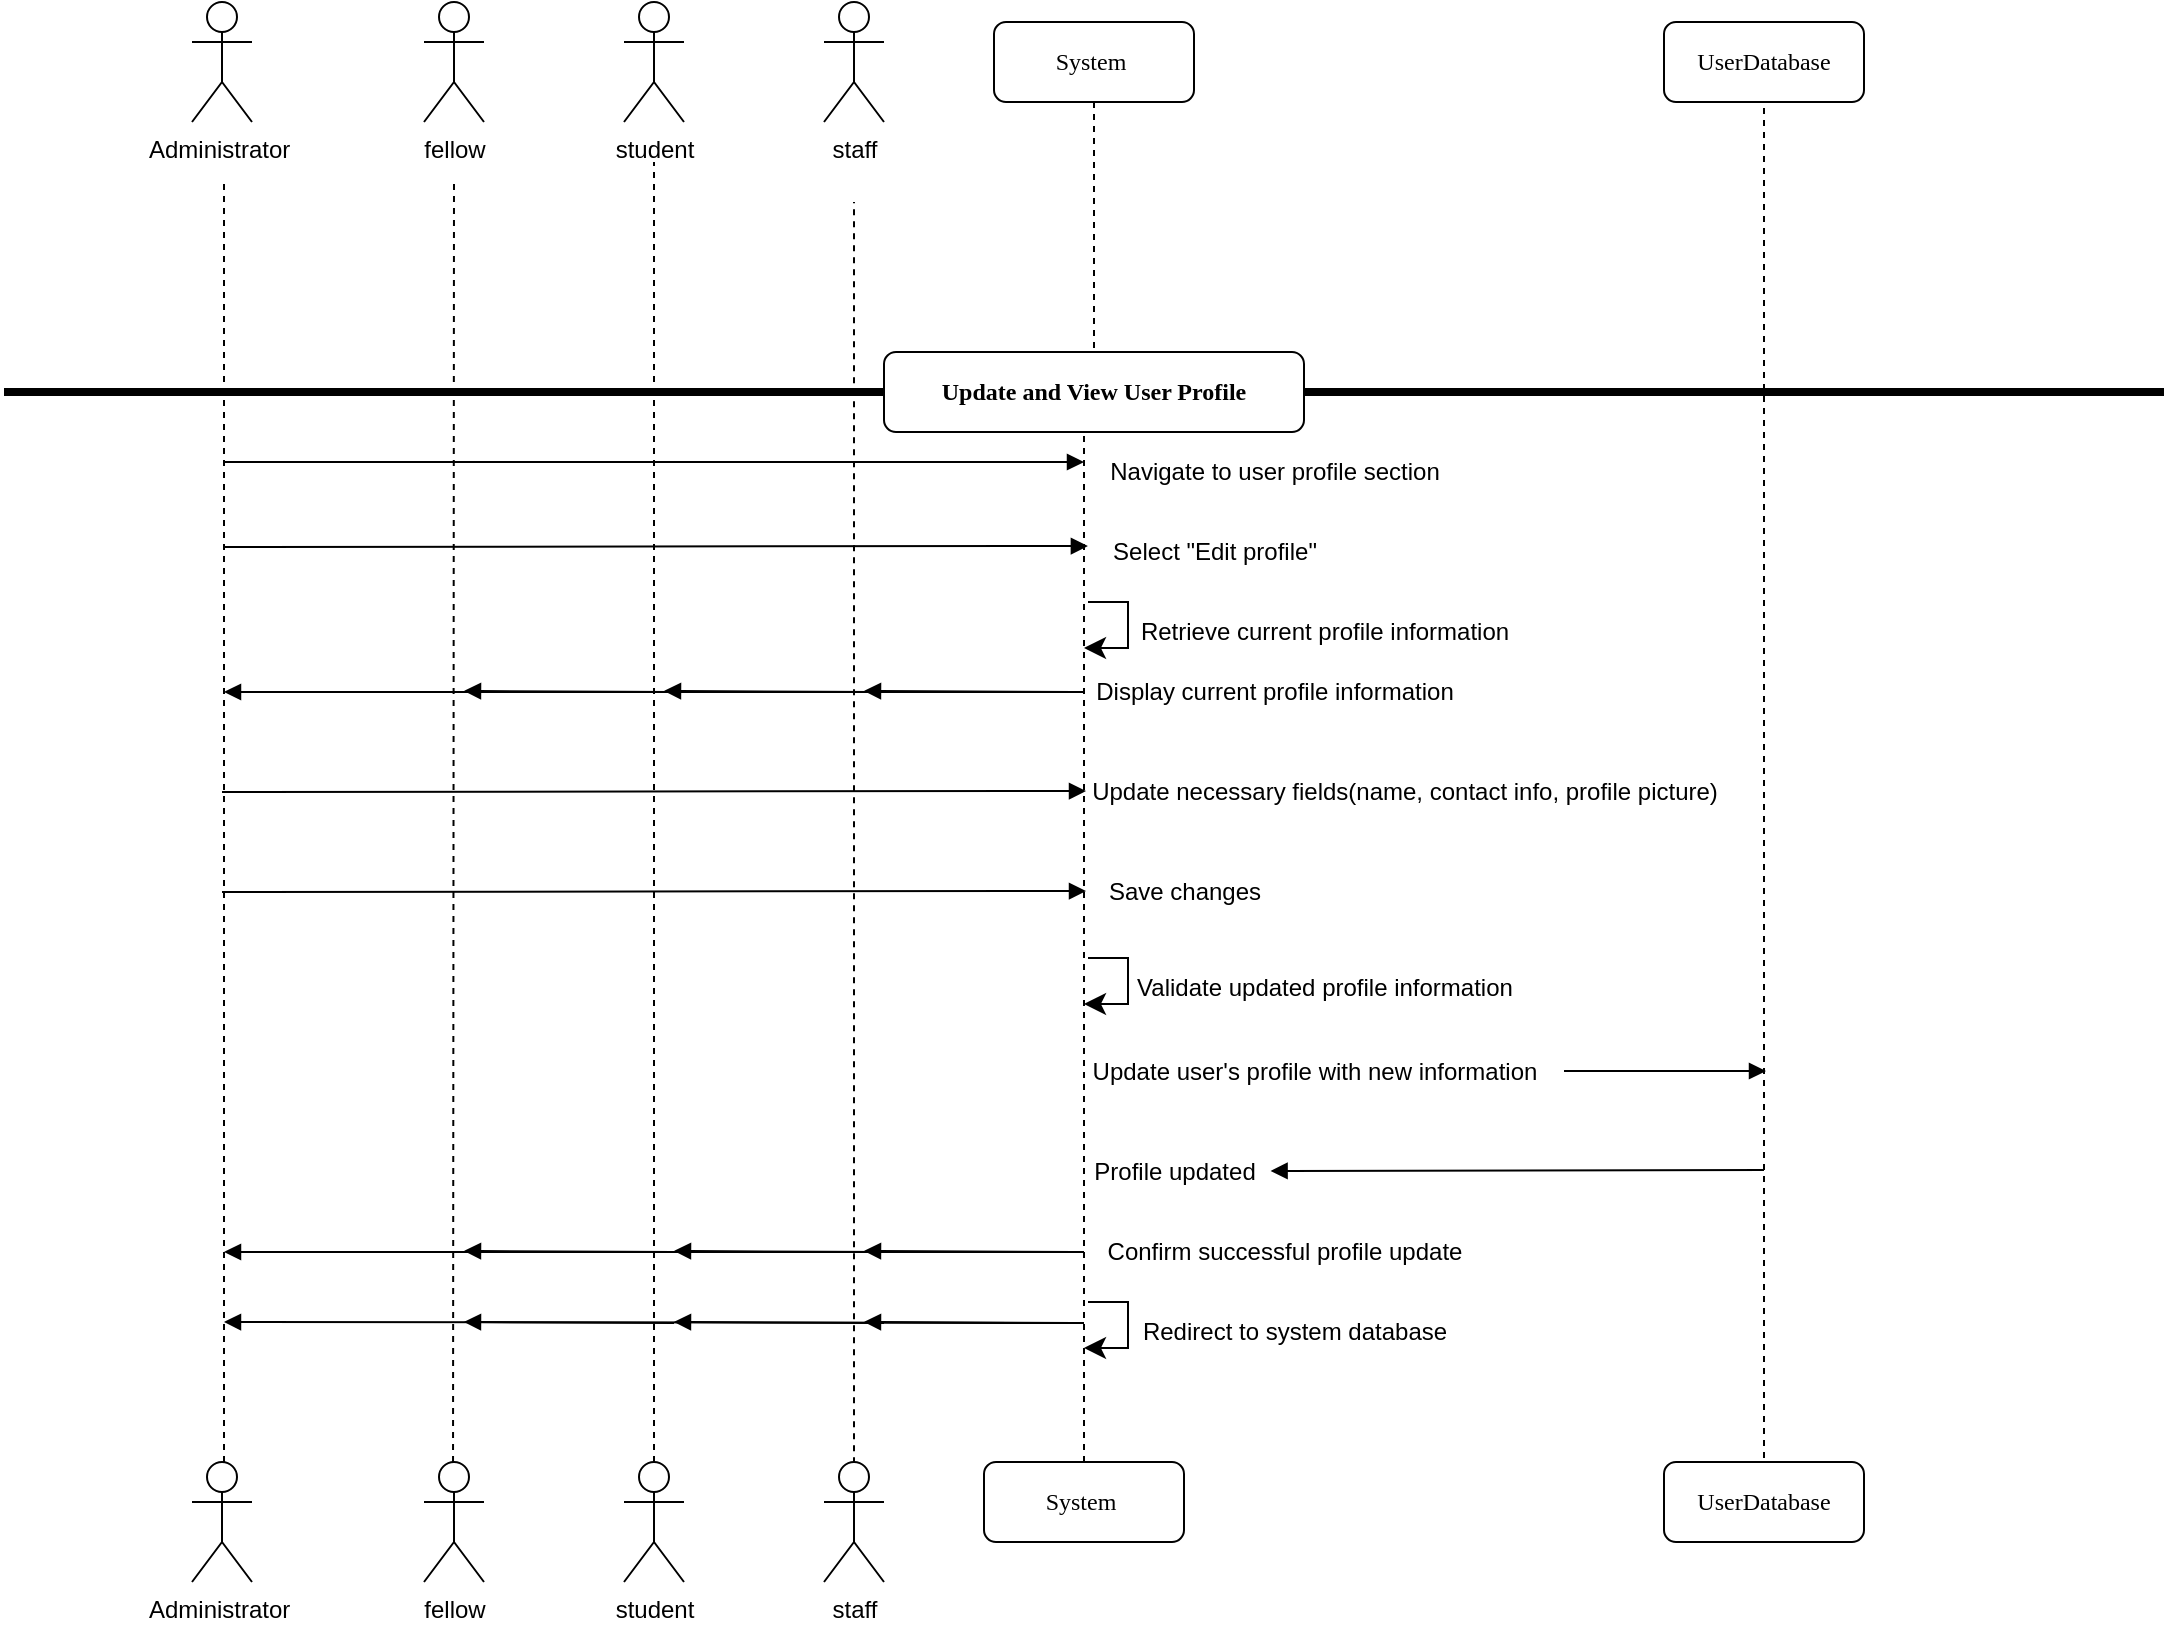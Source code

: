 <mxfile>
    <diagram id="3KzLkzNf1OiYmMinhiQb" name="Page-1">
        <mxGraphModel dx="576" dy="432" grid="1" gridSize="10" guides="1" tooltips="1" connect="1" arrows="1" fold="1" page="1" pageScale="1" pageWidth="850" pageHeight="1100" math="0" shadow="0">
            <root>
                <mxCell id="0"/>
                <mxCell id="1" parent="0"/>
                <mxCell id="2" value="UserDatabase" style="shape=umlLifeline;perimeter=lifelinePerimeter;whiteSpace=wrap;html=1;container=1;collapsible=0;recursiveResize=0;outlineConnect=0;rounded=1;shadow=0;comic=0;labelBackgroundColor=none;strokeWidth=1;fontFamily=Verdana;fontSize=12;align=center;" vertex="1" parent="1">
                    <mxGeometry x="840" y="280" width="100" height="40" as="geometry"/>
                </mxCell>
                <mxCell id="3" value="" style="endArrow=none;dashed=1;html=1;rounded=0;" edge="1" parent="1">
                    <mxGeometry width="50" height="50" relative="1" as="geometry">
                        <mxPoint x="120" y="1000" as="sourcePoint"/>
                        <mxPoint x="120" y="360" as="targetPoint"/>
                    </mxGeometry>
                </mxCell>
                <mxCell id="4" value="Administrator&amp;nbsp;" style="shape=umlActor;verticalLabelPosition=bottom;verticalAlign=top;html=1;outlineConnect=0;" vertex="1" parent="1">
                    <mxGeometry x="104" y="270" width="30" height="60" as="geometry"/>
                </mxCell>
                <mxCell id="5" value="student" style="shape=umlActor;verticalLabelPosition=bottom;verticalAlign=top;html=1;outlineConnect=0;" vertex="1" parent="1">
                    <mxGeometry x="320" y="270" width="30" height="60" as="geometry"/>
                </mxCell>
                <mxCell id="6" value="" style="endArrow=none;dashed=1;html=1;rounded=0;" edge="1" parent="1">
                    <mxGeometry width="50" height="50" relative="1" as="geometry">
                        <mxPoint x="335" y="1000" as="sourcePoint"/>
                        <mxPoint x="335" y="350" as="targetPoint"/>
                    </mxGeometry>
                </mxCell>
                <mxCell id="7" value="staff" style="shape=umlActor;verticalLabelPosition=bottom;verticalAlign=top;html=1;outlineConnect=0;" vertex="1" parent="1">
                    <mxGeometry x="420" y="270" width="30" height="60" as="geometry"/>
                </mxCell>
                <mxCell id="8" value="" style="endArrow=none;dashed=1;html=1;rounded=0;" edge="1" parent="1">
                    <mxGeometry width="50" height="50" relative="1" as="geometry">
                        <mxPoint x="435" y="1000.635" as="sourcePoint"/>
                        <mxPoint x="435" y="370" as="targetPoint"/>
                    </mxGeometry>
                </mxCell>
                <mxCell id="9" value="" style="endArrow=none;dashed=1;html=1;rounded=0;" edge="1" parent="1" source="20" target="2">
                    <mxGeometry width="50" height="50" relative="1" as="geometry">
                        <mxPoint x="840" y="1000" as="sourcePoint"/>
                        <mxPoint x="740" y="200" as="targetPoint"/>
                    </mxGeometry>
                </mxCell>
                <mxCell id="10" value="" style="line;strokeWidth=4;html=1;perimeter=backbonePerimeter;points=[];outlineConnect=0;" vertex="1" parent="1">
                    <mxGeometry x="10" y="460" width="1080" height="10" as="geometry"/>
                </mxCell>
                <mxCell id="11" value="Navigate to user profile section" style="text;html=1;align=center;verticalAlign=middle;resizable=0;points=[];autosize=1;strokeColor=none;fillColor=none;" vertex="1" parent="1">
                    <mxGeometry x="550" y="490" width="190" height="30" as="geometry"/>
                </mxCell>
                <mxCell id="12" value="Select &quot;Edit profile&quot;" style="text;html=1;align=center;verticalAlign=middle;resizable=0;points=[];autosize=1;strokeColor=none;fillColor=none;" vertex="1" parent="1">
                    <mxGeometry x="550" y="530" width="130" height="30" as="geometry"/>
                </mxCell>
                <mxCell id="13" value="Retrieve current profile information" style="text;html=1;align=center;verticalAlign=middle;resizable=0;points=[];autosize=1;strokeColor=none;fillColor=none;" vertex="1" parent="1">
                    <mxGeometry x="565" y="570" width="210" height="30" as="geometry"/>
                </mxCell>
                <mxCell id="14" value="Display current profile information" style="text;html=1;align=center;verticalAlign=middle;resizable=0;points=[];autosize=1;strokeColor=none;fillColor=none;" vertex="1" parent="1">
                    <mxGeometry x="545" y="600" width="200" height="30" as="geometry"/>
                </mxCell>
                <mxCell id="15" value="Save changes" style="text;html=1;align=center;verticalAlign=middle;resizable=0;points=[];autosize=1;strokeColor=none;fillColor=none;" vertex="1" parent="1">
                    <mxGeometry x="550" y="700" width="100" height="30" as="geometry"/>
                </mxCell>
                <mxCell id="16" value="Profile updated" style="text;html=1;align=center;verticalAlign=middle;resizable=0;points=[];autosize=1;strokeColor=none;fillColor=none;" vertex="1" parent="1">
                    <mxGeometry x="545" y="840" width="100" height="30" as="geometry"/>
                </mxCell>
                <mxCell id="17" value="Redirect to system database" style="text;html=1;align=center;verticalAlign=middle;resizable=0;points=[];autosize=1;strokeColor=none;fillColor=none;" vertex="1" parent="1">
                    <mxGeometry x="565" y="920" width="180" height="30" as="geometry"/>
                </mxCell>
                <mxCell id="18" value="Confirm successful profile update" style="text;html=1;align=center;verticalAlign=middle;resizable=0;points=[];autosize=1;strokeColor=none;fillColor=none;" vertex="1" parent="1">
                    <mxGeometry x="550" y="880" width="200" height="30" as="geometry"/>
                </mxCell>
                <mxCell id="19" value="System&amp;nbsp;" style="shape=umlLifeline;perimeter=lifelinePerimeter;whiteSpace=wrap;html=1;container=1;collapsible=0;recursiveResize=0;outlineConnect=0;rounded=1;shadow=0;comic=0;labelBackgroundColor=none;strokeWidth=1;fontFamily=Verdana;fontSize=12;align=center;" vertex="1" parent="1">
                    <mxGeometry x="500" y="1000" width="100" height="40" as="geometry"/>
                </mxCell>
                <mxCell id="20" value="UserDatabase" style="shape=umlLifeline;perimeter=lifelinePerimeter;whiteSpace=wrap;html=1;container=1;collapsible=0;recursiveResize=0;outlineConnect=0;rounded=1;shadow=0;comic=0;labelBackgroundColor=none;strokeWidth=1;fontFamily=Verdana;fontSize=12;align=center;" vertex="1" parent="1">
                    <mxGeometry x="840" y="1000" width="100" height="40" as="geometry"/>
                </mxCell>
                <mxCell id="21" value="" style="html=1;verticalAlign=bottom;endArrow=block;labelBackgroundColor=none;fontFamily=Verdana;fontSize=12;edgeStyle=elbowEdgeStyle;elbow=vertical;entryX=0;entryY=0.333;entryDx=0;entryDy=0;entryPerimeter=0;" edge="1" parent="1" target="11">
                    <mxGeometry relative="1" as="geometry">
                        <mxPoint x="120" y="500" as="sourcePoint"/>
                        <mxPoint x="120" y="504.52" as="targetPoint"/>
                    </mxGeometry>
                </mxCell>
                <mxCell id="22" value="" style="html=1;verticalAlign=bottom;endArrow=block;labelBackgroundColor=none;fontFamily=Verdana;fontSize=12;edgeStyle=elbowEdgeStyle;elbow=vertical;entryX=0.015;entryY=0.4;entryDx=0;entryDy=0;entryPerimeter=0;" edge="1" parent="1" target="12">
                    <mxGeometry relative="1" as="geometry">
                        <mxPoint x="120" y="542.49" as="sourcePoint"/>
                        <mxPoint x="410" y="547.51" as="targetPoint"/>
                    </mxGeometry>
                </mxCell>
                <mxCell id="23" value="" style="html=1;verticalAlign=bottom;endArrow=block;labelBackgroundColor=none;fontFamily=Verdana;fontSize=12;edgeStyle=elbowEdgeStyle;elbow=vertical;" edge="1" parent="1">
                    <mxGeometry relative="1" as="geometry">
                        <mxPoint x="550" y="615" as="sourcePoint"/>
                        <mxPoint x="120" y="614.52" as="targetPoint"/>
                    </mxGeometry>
                </mxCell>
                <mxCell id="24" value="" style="html=1;verticalAlign=bottom;endArrow=block;labelBackgroundColor=none;fontFamily=Verdana;fontSize=12;edgeStyle=elbowEdgeStyle;elbow=vertical;entryX=0.983;entryY=0.467;entryDx=0;entryDy=0;entryPerimeter=0;" edge="1" parent="1" target="16">
                    <mxGeometry relative="1" as="geometry">
                        <mxPoint x="890" y="854" as="sourcePoint"/>
                        <mxPoint x="665" y="854.5" as="targetPoint"/>
                        <Array as="points">
                            <mxPoint x="875" y="854.5"/>
                        </Array>
                    </mxGeometry>
                </mxCell>
                <mxCell id="25" value="" style="html=1;verticalAlign=bottom;endArrow=block;labelBackgroundColor=none;fontFamily=Verdana;fontSize=12;edgeStyle=elbowEdgeStyle;elbow=vertical;" edge="1" parent="1">
                    <mxGeometry relative="1" as="geometry">
                        <mxPoint x="550" y="895" as="sourcePoint"/>
                        <mxPoint x="120" y="894.52" as="targetPoint"/>
                    </mxGeometry>
                </mxCell>
                <mxCell id="26" value="Administrator&amp;nbsp;" style="shape=umlActor;verticalLabelPosition=bottom;verticalAlign=top;html=1;outlineConnect=0;" vertex="1" parent="1">
                    <mxGeometry x="104" y="1000" width="30" height="60" as="geometry"/>
                </mxCell>
                <mxCell id="27" value="fellow" style="shape=umlActor;verticalLabelPosition=bottom;verticalAlign=top;html=1;outlineConnect=0;" vertex="1" parent="1">
                    <mxGeometry x="220" y="1000" width="30" height="60" as="geometry"/>
                </mxCell>
                <mxCell id="28" value="student" style="shape=umlActor;verticalLabelPosition=bottom;verticalAlign=top;html=1;outlineConnect=0;" vertex="1" parent="1">
                    <mxGeometry x="320" y="1000" width="30" height="60" as="geometry"/>
                </mxCell>
                <mxCell id="29" value="staff" style="shape=umlActor;verticalLabelPosition=bottom;verticalAlign=top;html=1;outlineConnect=0;" vertex="1" parent="1">
                    <mxGeometry x="420" y="1000" width="30" height="60" as="geometry"/>
                </mxCell>
                <mxCell id="30" value="Update necessary fields(name, contact info, profile picture)" style="text;html=1;align=center;verticalAlign=middle;resizable=0;points=[];autosize=1;strokeColor=none;fillColor=none;" vertex="1" parent="1">
                    <mxGeometry x="540" y="650" width="340" height="30" as="geometry"/>
                </mxCell>
                <mxCell id="31" value="Validate updated profile information" style="text;html=1;align=center;verticalAlign=middle;resizable=0;points=[];autosize=1;strokeColor=none;fillColor=none;" vertex="1" parent="1">
                    <mxGeometry x="565" y="748" width="210" height="30" as="geometry"/>
                </mxCell>
                <mxCell id="32" value="" style="html=1;verticalAlign=bottom;endArrow=block;labelBackgroundColor=none;fontFamily=Verdana;fontSize=12;edgeStyle=elbowEdgeStyle;elbow=vertical;entryX=0.015;entryY=0.4;entryDx=0;entryDy=0;entryPerimeter=0;" edge="1" parent="1">
                    <mxGeometry relative="1" as="geometry">
                        <mxPoint x="119" y="664.99" as="sourcePoint"/>
                        <mxPoint x="551" y="664.5" as="targetPoint"/>
                    </mxGeometry>
                </mxCell>
                <mxCell id="33" value="" style="html=1;verticalAlign=bottom;endArrow=block;labelBackgroundColor=none;fontFamily=Verdana;fontSize=12;edgeStyle=elbowEdgeStyle;elbow=vertical;entryX=0.015;entryY=0.4;entryDx=0;entryDy=0;entryPerimeter=0;" edge="1" parent="1">
                    <mxGeometry relative="1" as="geometry">
                        <mxPoint x="119" y="714.99" as="sourcePoint"/>
                        <mxPoint x="551" y="714.5" as="targetPoint"/>
                    </mxGeometry>
                </mxCell>
                <mxCell id="34" value="Update user's profile with new information" style="text;html=1;align=center;verticalAlign=middle;resizable=0;points=[];autosize=1;strokeColor=none;fillColor=none;" vertex="1" parent="1">
                    <mxGeometry x="540" y="790" width="250" height="30" as="geometry"/>
                </mxCell>
                <mxCell id="35" value="" style="html=1;verticalAlign=bottom;endArrow=block;labelBackgroundColor=none;fontFamily=Verdana;fontSize=12;edgeStyle=elbowEdgeStyle;elbow=vertical;" edge="1" parent="1">
                    <mxGeometry relative="1" as="geometry">
                        <mxPoint x="790" y="804.5" as="sourcePoint"/>
                        <mxPoint x="891" y="804.76" as="targetPoint"/>
                    </mxGeometry>
                </mxCell>
                <mxCell id="36" value="" style="html=1;verticalAlign=bottom;endArrow=block;labelBackgroundColor=none;fontFamily=Verdana;fontSize=12;edgeStyle=elbowEdgeStyle;elbow=vertical;" edge="1" parent="1">
                    <mxGeometry relative="1" as="geometry">
                        <mxPoint x="550" y="930.48" as="sourcePoint"/>
                        <mxPoint x="120" y="930" as="targetPoint"/>
                    </mxGeometry>
                </mxCell>
                <mxCell id="37" value="" style="edgeStyle=elbowEdgeStyle;elbow=horizontal;endArrow=classic;html=1;curved=0;rounded=0;endSize=8;startSize=8;entryX=0.02;entryY=0.089;entryDx=0;entryDy=0;entryPerimeter=0;" edge="1" parent="1">
                    <mxGeometry width="50" height="50" relative="1" as="geometry">
                        <mxPoint x="552" y="920" as="sourcePoint"/>
                        <mxPoint x="550" y="943" as="targetPoint"/>
                        <Array as="points">
                            <mxPoint x="572" y="910"/>
                        </Array>
                    </mxGeometry>
                </mxCell>
                <mxCell id="38" value="" style="edgeStyle=elbowEdgeStyle;elbow=horizontal;endArrow=classic;html=1;curved=0;rounded=0;endSize=8;startSize=8;entryX=0.02;entryY=0.089;entryDx=0;entryDy=0;entryPerimeter=0;" edge="1" parent="1">
                    <mxGeometry width="50" height="50" relative="1" as="geometry">
                        <mxPoint x="552" y="748" as="sourcePoint"/>
                        <mxPoint x="550" y="771" as="targetPoint"/>
                        <Array as="points">
                            <mxPoint x="572" y="738"/>
                        </Array>
                    </mxGeometry>
                </mxCell>
                <mxCell id="39" value="" style="edgeStyle=elbowEdgeStyle;elbow=horizontal;endArrow=classic;html=1;curved=0;rounded=0;endSize=8;startSize=8;entryX=0.02;entryY=0.089;entryDx=0;entryDy=0;entryPerimeter=0;" edge="1" parent="1">
                    <mxGeometry width="50" height="50" relative="1" as="geometry">
                        <mxPoint x="552" y="570" as="sourcePoint"/>
                        <mxPoint x="550" y="593" as="targetPoint"/>
                        <Array as="points">
                            <mxPoint x="572" y="560"/>
                        </Array>
                    </mxGeometry>
                </mxCell>
                <mxCell id="40" value="" style="endArrow=none;dashed=1;html=1;rounded=0;" edge="1" parent="1">
                    <mxGeometry width="50" height="50" relative="1" as="geometry">
                        <mxPoint x="234.52" y="1000" as="sourcePoint"/>
                        <mxPoint x="235" y="360" as="targetPoint"/>
                    </mxGeometry>
                </mxCell>
                <mxCell id="41" value="fellow" style="shape=umlActor;verticalLabelPosition=bottom;verticalAlign=top;html=1;outlineConnect=0;" vertex="1" parent="1">
                    <mxGeometry x="220" y="270" width="30" height="60" as="geometry"/>
                </mxCell>
                <mxCell id="42" value="" style="endArrow=none;dashed=1;html=1;rounded=0;" edge="1" parent="1" source="45" target="43">
                    <mxGeometry width="50" height="50" relative="1" as="geometry">
                        <mxPoint x="550" y="1000" as="sourcePoint"/>
                        <mxPoint x="550" y="120" as="targetPoint"/>
                    </mxGeometry>
                </mxCell>
                <mxCell id="43" value="System&amp;nbsp;" style="shape=umlLifeline;perimeter=lifelinePerimeter;whiteSpace=wrap;html=1;container=1;collapsible=0;recursiveResize=0;outlineConnect=0;rounded=1;shadow=0;comic=0;labelBackgroundColor=none;strokeWidth=1;fontFamily=Verdana;fontSize=12;align=center;" vertex="1" parent="1">
                    <mxGeometry x="505" y="280" width="100" height="40" as="geometry"/>
                </mxCell>
                <mxCell id="44" value="" style="endArrow=none;dashed=1;html=1;rounded=0;entryX=0;entryY=-0.111;entryDx=0;entryDy=0;entryPerimeter=0;" edge="1" parent="1" target="11">
                    <mxGeometry width="50" height="50" relative="1" as="geometry">
                        <mxPoint x="550" y="1000" as="sourcePoint"/>
                        <mxPoint x="550" y="320" as="targetPoint"/>
                    </mxGeometry>
                </mxCell>
                <mxCell id="45" value="&lt;b&gt;Update and View User Profile&lt;/b&gt;" style="shape=umlLifeline;perimeter=lifelinePerimeter;whiteSpace=wrap;html=1;container=1;collapsible=0;recursiveResize=0;outlineConnect=0;rounded=1;shadow=0;comic=0;labelBackgroundColor=none;strokeWidth=1;fontFamily=Verdana;fontSize=12;align=center;" vertex="1" parent="1">
                    <mxGeometry x="450" y="445" width="210" height="40" as="geometry"/>
                </mxCell>
                <mxCell id="46" value="" style="html=1;verticalAlign=bottom;endArrow=block;labelBackgroundColor=none;fontFamily=Verdana;fontSize=12;edgeStyle=elbowEdgeStyle;elbow=vertical;" edge="1" parent="1">
                    <mxGeometry relative="1" as="geometry">
                        <mxPoint x="345" y="614.98" as="sourcePoint"/>
                        <mxPoint x="240" y="614.5" as="targetPoint"/>
                    </mxGeometry>
                </mxCell>
                <mxCell id="47" value="" style="html=1;verticalAlign=bottom;endArrow=block;labelBackgroundColor=none;fontFamily=Verdana;fontSize=12;edgeStyle=elbowEdgeStyle;elbow=vertical;" edge="1" parent="1">
                    <mxGeometry relative="1" as="geometry">
                        <mxPoint x="445" y="614.98" as="sourcePoint"/>
                        <mxPoint x="340" y="614.5" as="targetPoint"/>
                    </mxGeometry>
                </mxCell>
                <mxCell id="48" value="" style="html=1;verticalAlign=bottom;endArrow=block;labelBackgroundColor=none;fontFamily=Verdana;fontSize=12;edgeStyle=elbowEdgeStyle;elbow=vertical;" edge="1" parent="1">
                    <mxGeometry relative="1" as="geometry">
                        <mxPoint x="545" y="614.98" as="sourcePoint"/>
                        <mxPoint x="440" y="614.5" as="targetPoint"/>
                    </mxGeometry>
                </mxCell>
                <mxCell id="49" value="" style="html=1;verticalAlign=bottom;endArrow=block;labelBackgroundColor=none;fontFamily=Verdana;fontSize=12;edgeStyle=elbowEdgeStyle;elbow=vertical;" edge="1" parent="1">
                    <mxGeometry relative="1" as="geometry">
                        <mxPoint x="345" y="894.98" as="sourcePoint"/>
                        <mxPoint x="240" y="894.5" as="targetPoint"/>
                    </mxGeometry>
                </mxCell>
                <mxCell id="50" value="" style="html=1;verticalAlign=bottom;endArrow=block;labelBackgroundColor=none;fontFamily=Verdana;fontSize=12;edgeStyle=elbowEdgeStyle;elbow=vertical;" edge="1" parent="1">
                    <mxGeometry relative="1" as="geometry">
                        <mxPoint x="345" y="930.48" as="sourcePoint"/>
                        <mxPoint x="240" y="930" as="targetPoint"/>
                    </mxGeometry>
                </mxCell>
                <mxCell id="51" value="" style="html=1;verticalAlign=bottom;endArrow=block;labelBackgroundColor=none;fontFamily=Verdana;fontSize=12;edgeStyle=elbowEdgeStyle;elbow=vertical;" edge="1" parent="1">
                    <mxGeometry relative="1" as="geometry">
                        <mxPoint x="450" y="894.98" as="sourcePoint"/>
                        <mxPoint x="345" y="894.5" as="targetPoint"/>
                    </mxGeometry>
                </mxCell>
                <mxCell id="52" value="" style="html=1;verticalAlign=bottom;endArrow=block;labelBackgroundColor=none;fontFamily=Verdana;fontSize=12;edgeStyle=elbowEdgeStyle;elbow=vertical;" edge="1" parent="1">
                    <mxGeometry relative="1" as="geometry">
                        <mxPoint x="450" y="930.48" as="sourcePoint"/>
                        <mxPoint x="345" y="930" as="targetPoint"/>
                    </mxGeometry>
                </mxCell>
                <mxCell id="53" value="" style="html=1;verticalAlign=bottom;endArrow=block;labelBackgroundColor=none;fontFamily=Verdana;fontSize=12;edgeStyle=elbowEdgeStyle;elbow=vertical;" edge="1" parent="1">
                    <mxGeometry relative="1" as="geometry">
                        <mxPoint x="545" y="894.98" as="sourcePoint"/>
                        <mxPoint x="440" y="894.5" as="targetPoint"/>
                    </mxGeometry>
                </mxCell>
                <mxCell id="54" value="" style="html=1;verticalAlign=bottom;endArrow=block;labelBackgroundColor=none;fontFamily=Verdana;fontSize=12;edgeStyle=elbowEdgeStyle;elbow=vertical;" edge="1" parent="1">
                    <mxGeometry relative="1" as="geometry">
                        <mxPoint x="545" y="930.48" as="sourcePoint"/>
                        <mxPoint x="440" y="930" as="targetPoint"/>
                    </mxGeometry>
                </mxCell>
            </root>
        </mxGraphModel>
    </diagram>
</mxfile>